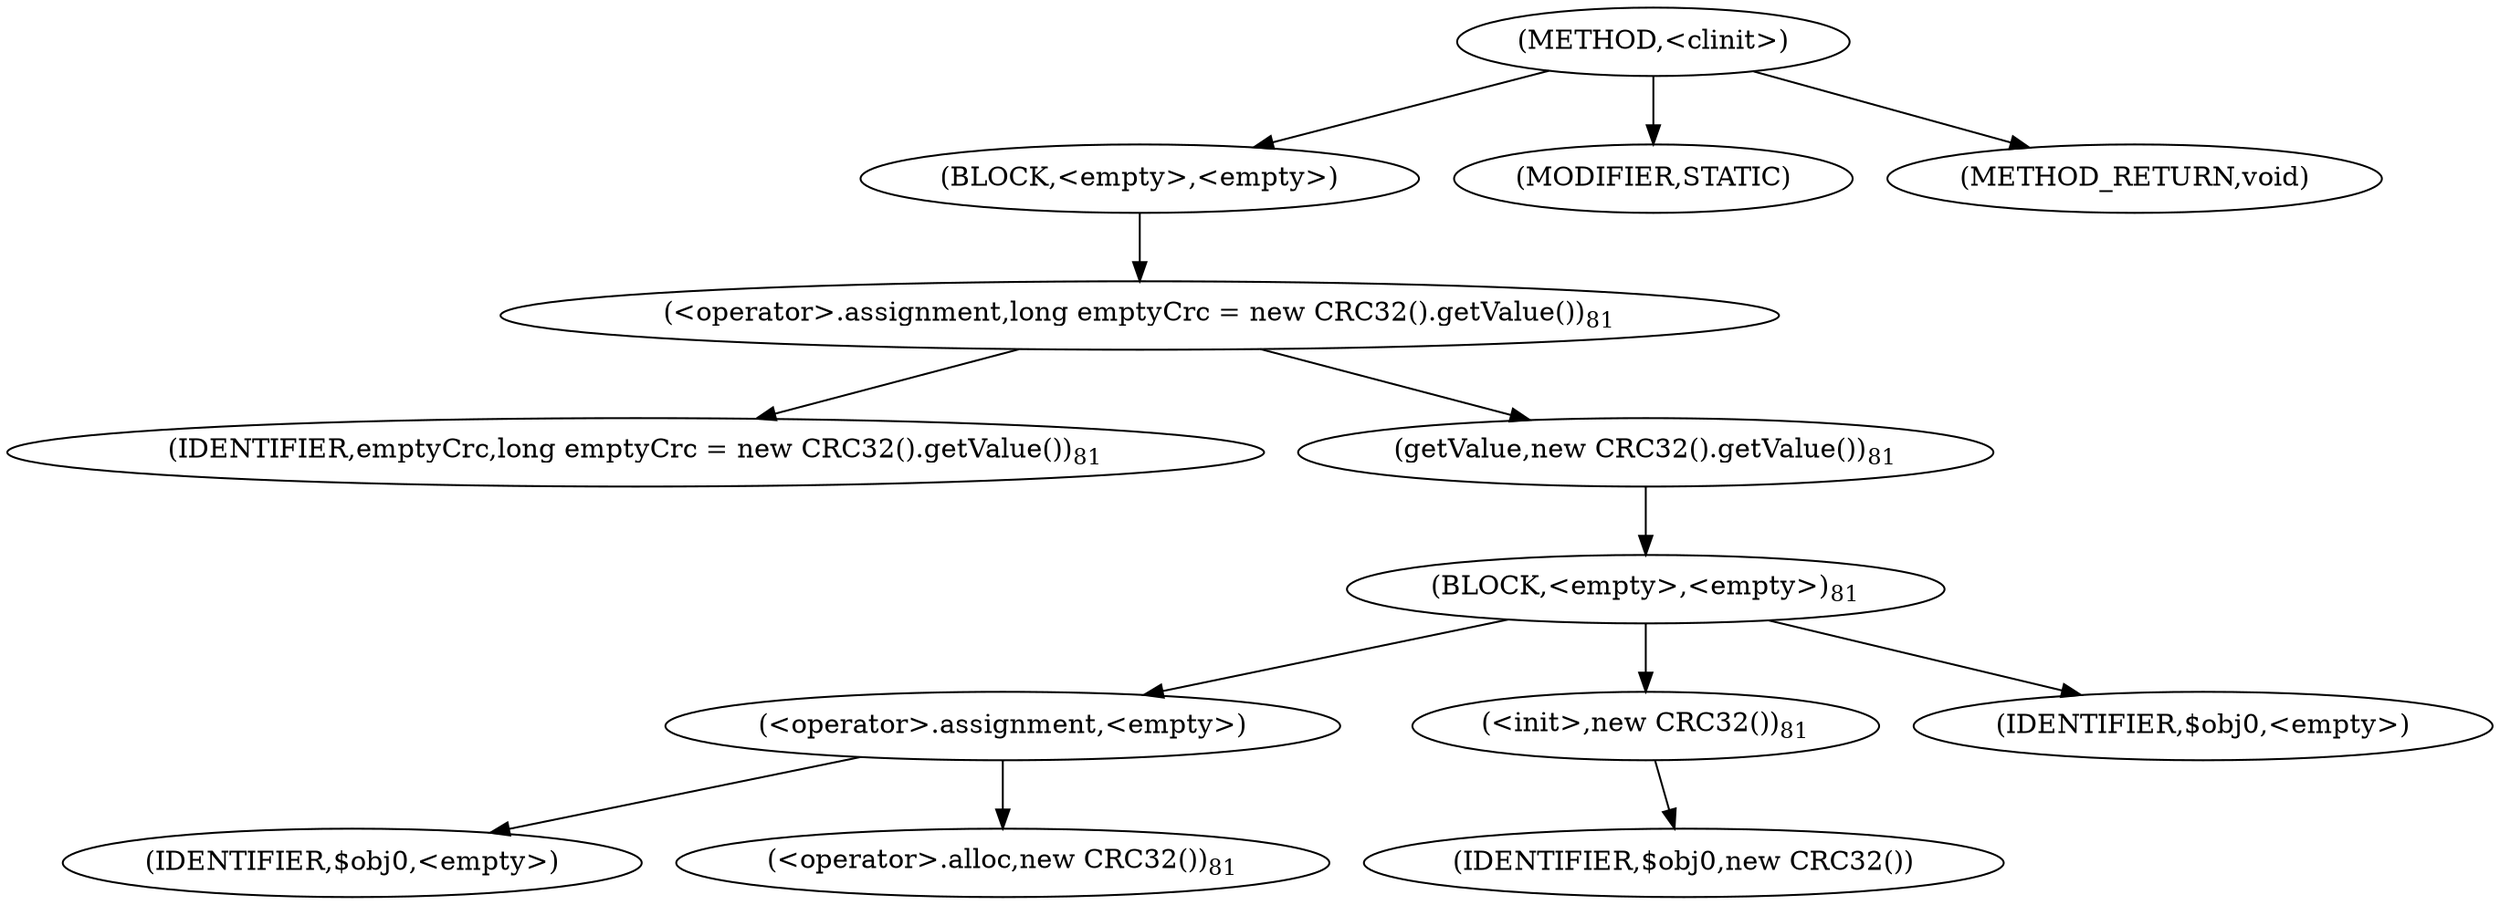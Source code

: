 digraph "&lt;clinit&gt;" {  
"1653" [label = <(METHOD,&lt;clinit&gt;)> ]
"1654" [label = <(BLOCK,&lt;empty&gt;,&lt;empty&gt;)> ]
"1655" [label = <(&lt;operator&gt;.assignment,long emptyCrc = new CRC32().getValue())<SUB>81</SUB>> ]
"1656" [label = <(IDENTIFIER,emptyCrc,long emptyCrc = new CRC32().getValue())<SUB>81</SUB>> ]
"1657" [label = <(getValue,new CRC32().getValue())<SUB>81</SUB>> ]
"1658" [label = <(BLOCK,&lt;empty&gt;,&lt;empty&gt;)<SUB>81</SUB>> ]
"1659" [label = <(&lt;operator&gt;.assignment,&lt;empty&gt;)> ]
"1660" [label = <(IDENTIFIER,$obj0,&lt;empty&gt;)> ]
"1661" [label = <(&lt;operator&gt;.alloc,new CRC32())<SUB>81</SUB>> ]
"1662" [label = <(&lt;init&gt;,new CRC32())<SUB>81</SUB>> ]
"1663" [label = <(IDENTIFIER,$obj0,new CRC32())> ]
"1664" [label = <(IDENTIFIER,$obj0,&lt;empty&gt;)> ]
"1665" [label = <(MODIFIER,STATIC)> ]
"1666" [label = <(METHOD_RETURN,void)> ]
  "1653" -> "1654" 
  "1653" -> "1665" 
  "1653" -> "1666" 
  "1654" -> "1655" 
  "1655" -> "1656" 
  "1655" -> "1657" 
  "1657" -> "1658" 
  "1658" -> "1659" 
  "1658" -> "1662" 
  "1658" -> "1664" 
  "1659" -> "1660" 
  "1659" -> "1661" 
  "1662" -> "1663" 
}
